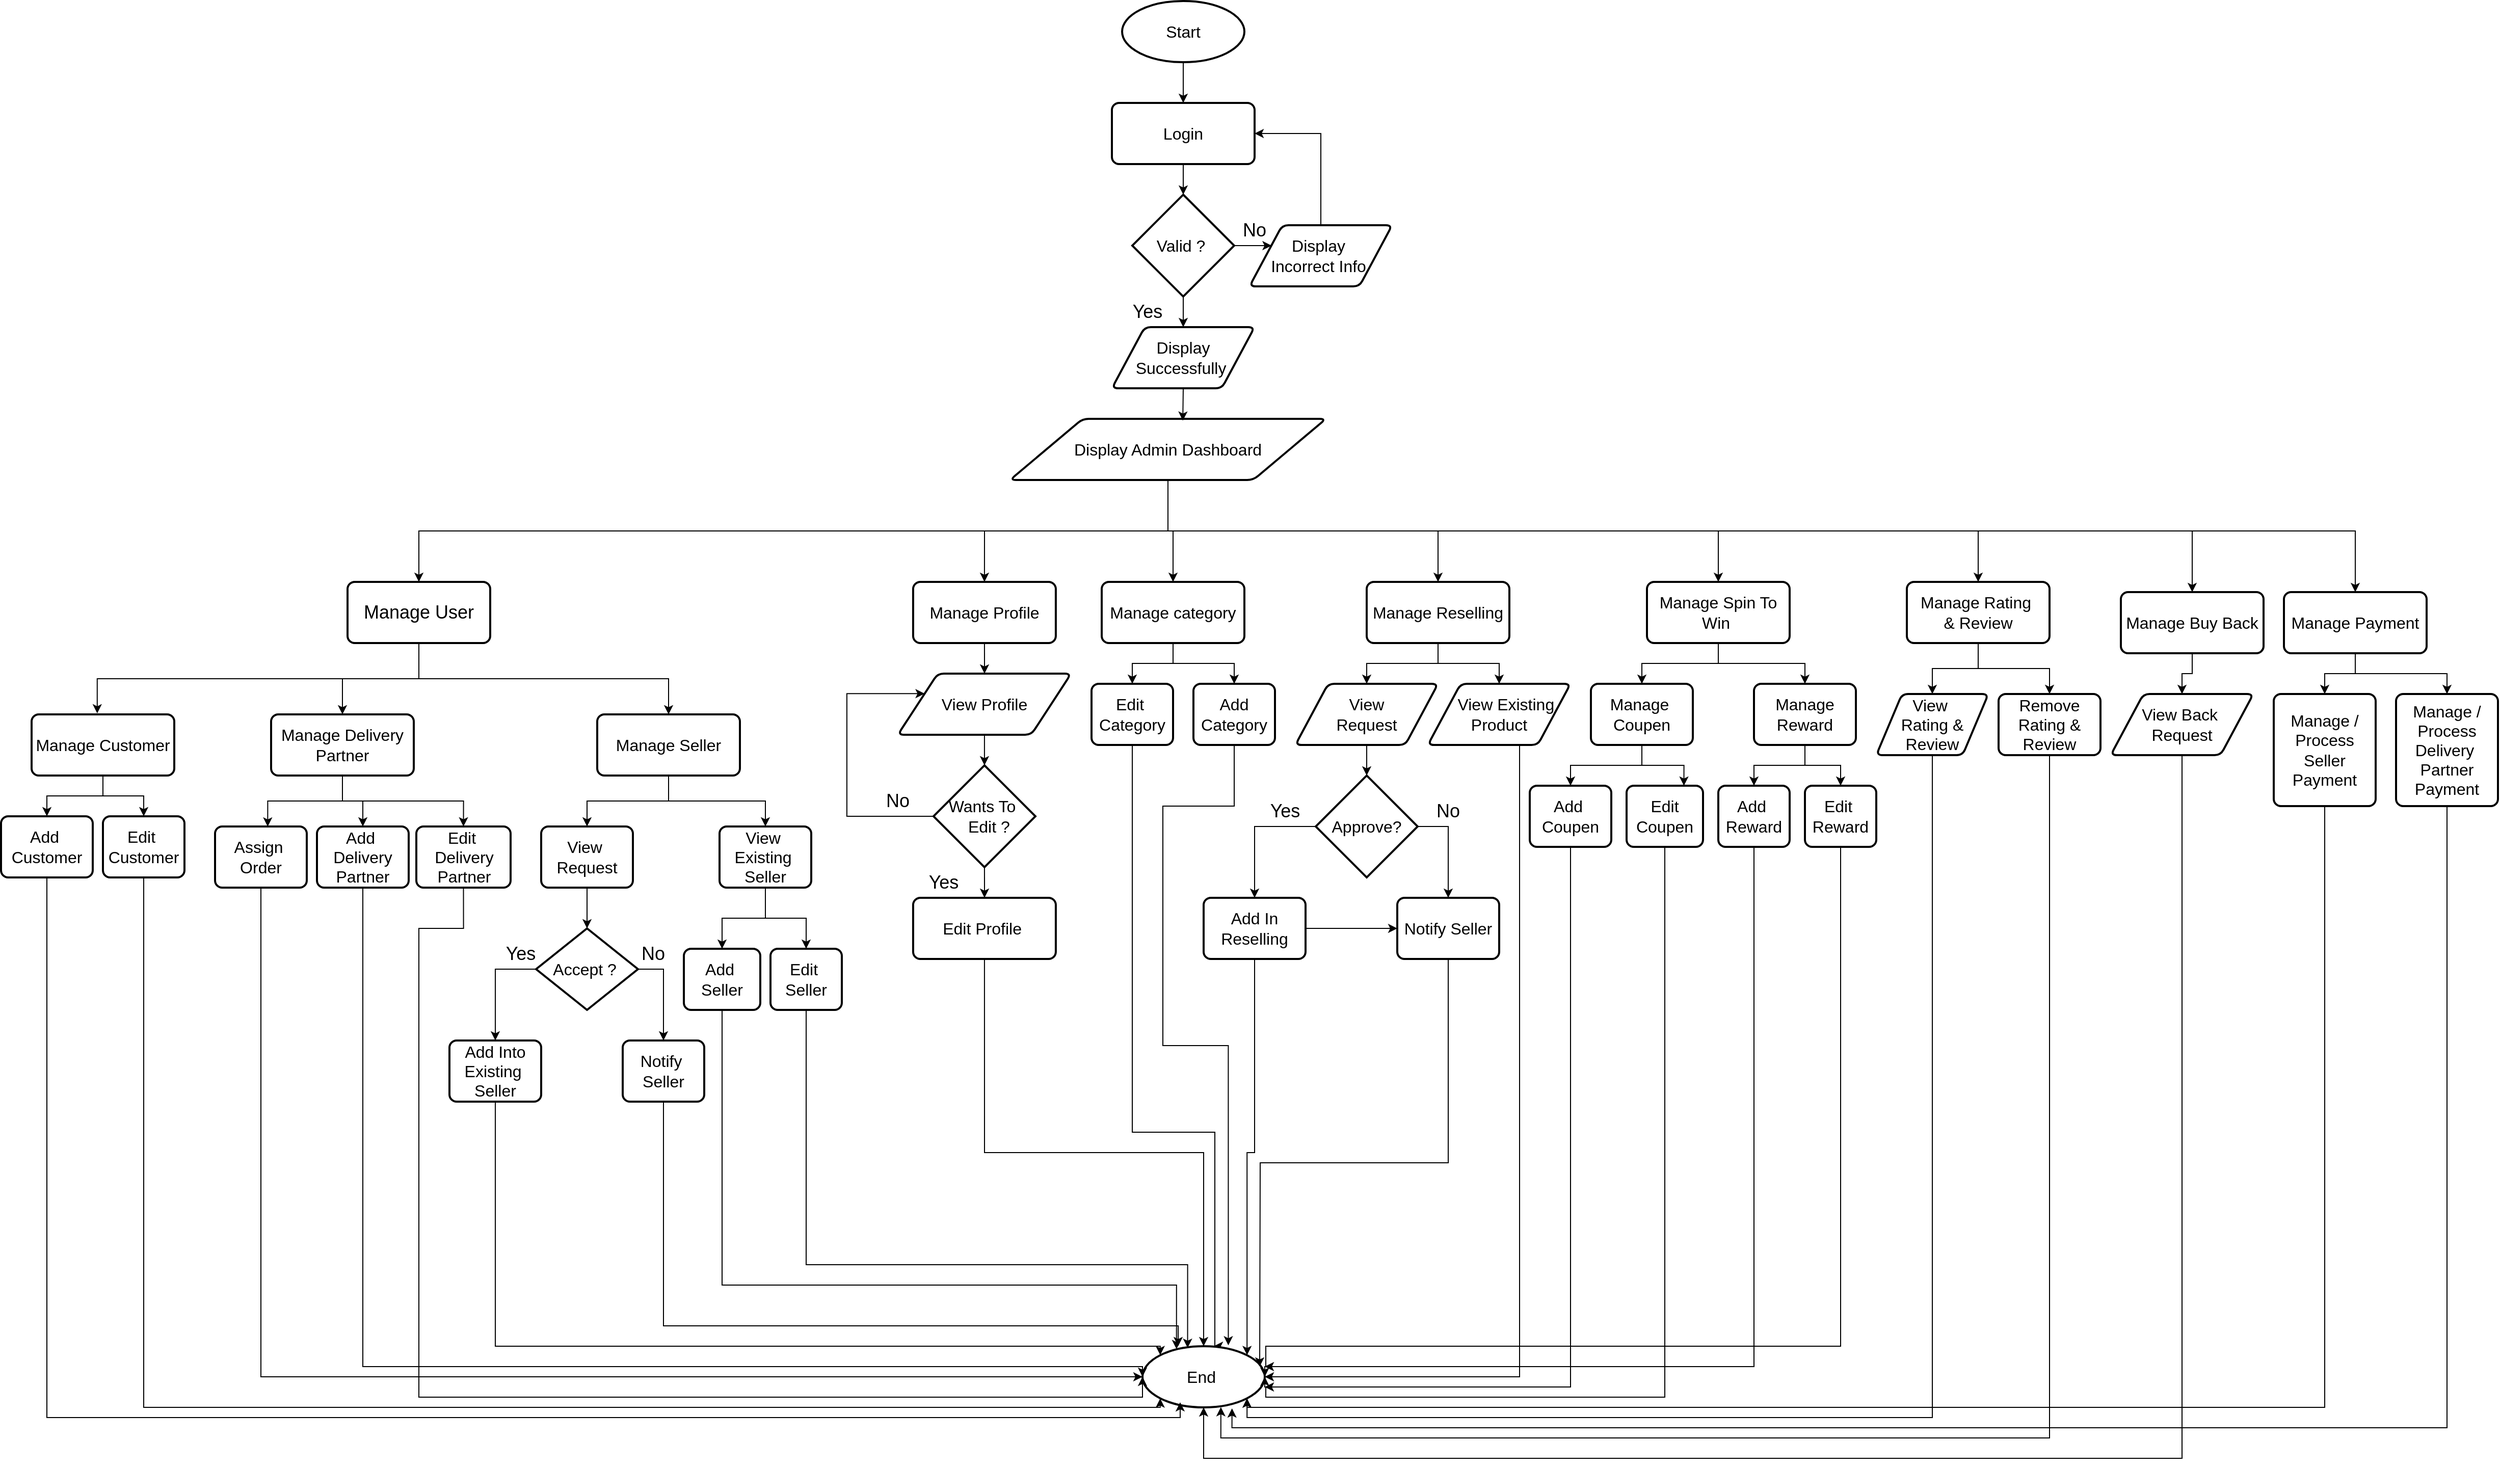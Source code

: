 <mxfile version="24.7.8">
  <diagram name="Page-1" id="GA0bid7qojQkgULovKVO">
    <mxGraphModel dx="6020" dy="1455" grid="1" gridSize="10" guides="1" tooltips="1" connect="1" arrows="1" fold="1" page="1" pageScale="1" pageWidth="850" pageHeight="1100" math="0" shadow="0">
      <root>
        <mxCell id="0" />
        <mxCell id="1" parent="0" />
        <mxCell id="FYSQc2pww_8cSNSXjgUJ-13" style="edgeStyle=orthogonalEdgeStyle;rounded=0;orthogonalLoop=1;jettySize=auto;html=1;exitX=0.5;exitY=1;exitDx=0;exitDy=0;exitPerimeter=0;entryX=0.5;entryY=0;entryDx=0;entryDy=0;" parent="1" source="FYSQc2pww_8cSNSXjgUJ-1" target="FYSQc2pww_8cSNSXjgUJ-4" edge="1">
          <mxGeometry relative="1" as="geometry" />
        </mxCell>
        <mxCell id="FYSQc2pww_8cSNSXjgUJ-1" value="&lt;font size=&quot;3&quot;&gt;Start&lt;/font&gt;" style="strokeWidth=2;html=1;shape=mxgraph.flowchart.start_1;whiteSpace=wrap;" parent="1" vertex="1">
          <mxGeometry x="770" y="1220" width="120" height="60" as="geometry" />
        </mxCell>
        <mxCell id="FYSQc2pww_8cSNSXjgUJ-3" style="edgeStyle=orthogonalEdgeStyle;rounded=0;orthogonalLoop=1;jettySize=auto;html=1;exitX=0.5;exitY=1;exitDx=0;exitDy=0;" parent="1" source="FYSQc2pww_8cSNSXjgUJ-4" target="FYSQc2pww_8cSNSXjgUJ-7" edge="1">
          <mxGeometry relative="1" as="geometry" />
        </mxCell>
        <mxCell id="FYSQc2pww_8cSNSXjgUJ-4" value="&lt;font size=&quot;3&quot;&gt;Login&lt;/font&gt;" style="rounded=1;whiteSpace=wrap;html=1;absoluteArcSize=1;arcSize=14;strokeWidth=2;" parent="1" vertex="1">
          <mxGeometry x="760" y="1320" width="140" height="60" as="geometry" />
        </mxCell>
        <mxCell id="FYSQc2pww_8cSNSXjgUJ-5" style="edgeStyle=orthogonalEdgeStyle;rounded=0;orthogonalLoop=1;jettySize=auto;html=1;exitX=0.5;exitY=1;exitDx=0;exitDy=0;exitPerimeter=0;entryX=0.5;entryY=0;entryDx=0;entryDy=0;" parent="1" source="FYSQc2pww_8cSNSXjgUJ-7" target="FYSQc2pww_8cSNSXjgUJ-8" edge="1">
          <mxGeometry relative="1" as="geometry" />
        </mxCell>
        <mxCell id="FYSQc2pww_8cSNSXjgUJ-6" style="edgeStyle=orthogonalEdgeStyle;rounded=0;orthogonalLoop=1;jettySize=auto;html=1;exitX=1;exitY=0.5;exitDx=0;exitDy=0;exitPerimeter=0;entryX=0;entryY=0.25;entryDx=0;entryDy=0;" parent="1" source="FYSQc2pww_8cSNSXjgUJ-7" target="FYSQc2pww_8cSNSXjgUJ-10" edge="1">
          <mxGeometry relative="1" as="geometry" />
        </mxCell>
        <mxCell id="FYSQc2pww_8cSNSXjgUJ-7" value="&lt;font size=&quot;3&quot;&gt;Valid ?&amp;nbsp;&lt;/font&gt;" style="strokeWidth=2;html=1;shape=mxgraph.flowchart.decision;whiteSpace=wrap;" parent="1" vertex="1">
          <mxGeometry x="780" y="1410" width="100" height="100" as="geometry" />
        </mxCell>
        <mxCell id="FYSQc2pww_8cSNSXjgUJ-8" value="&lt;font size=&quot;3&quot;&gt;Display Successfully&amp;nbsp;&lt;/font&gt;" style="shape=parallelogram;html=1;strokeWidth=2;perimeter=parallelogramPerimeter;whiteSpace=wrap;rounded=1;arcSize=12;size=0.23;" parent="1" vertex="1">
          <mxGeometry x="760" y="1540" width="140" height="60" as="geometry" />
        </mxCell>
        <mxCell id="FYSQc2pww_8cSNSXjgUJ-14" style="edgeStyle=orthogonalEdgeStyle;rounded=0;orthogonalLoop=1;jettySize=auto;html=1;exitX=0.5;exitY=0;exitDx=0;exitDy=0;entryX=1;entryY=0.5;entryDx=0;entryDy=0;" parent="1" source="FYSQc2pww_8cSNSXjgUJ-10" target="FYSQc2pww_8cSNSXjgUJ-4" edge="1">
          <mxGeometry relative="1" as="geometry" />
        </mxCell>
        <mxCell id="FYSQc2pww_8cSNSXjgUJ-10" value="&lt;font size=&quot;3&quot;&gt;Display&amp;nbsp;&lt;/font&gt;&lt;div&gt;&lt;font size=&quot;3&quot;&gt;Incorrect Info&amp;nbsp;&lt;/font&gt;&lt;/div&gt;" style="shape=parallelogram;html=1;strokeWidth=2;perimeter=parallelogramPerimeter;whiteSpace=wrap;rounded=1;arcSize=12;size=0.23;" parent="1" vertex="1">
          <mxGeometry x="895" y="1440" width="140" height="60" as="geometry" />
        </mxCell>
        <mxCell id="FYSQc2pww_8cSNSXjgUJ-11" value="&lt;font style=&quot;font-size: 18px;&quot;&gt;No&lt;/font&gt;" style="text;html=1;align=center;verticalAlign=middle;whiteSpace=wrap;rounded=0;" parent="1" vertex="1">
          <mxGeometry x="870" y="1430" width="60" height="30" as="geometry" />
        </mxCell>
        <mxCell id="FYSQc2pww_8cSNSXjgUJ-12" value="&lt;font style=&quot;font-size: 18px;&quot;&gt;Yes&lt;/font&gt;" style="text;html=1;align=center;verticalAlign=middle;whiteSpace=wrap;rounded=0;" parent="1" vertex="1">
          <mxGeometry x="765" y="1510" width="60" height="30" as="geometry" />
        </mxCell>
        <mxCell id="FYSQc2pww_8cSNSXjgUJ-104" style="edgeStyle=orthogonalEdgeStyle;rounded=0;orthogonalLoop=1;jettySize=auto;html=1;exitX=0.5;exitY=1;exitDx=0;exitDy=0;entryX=0.5;entryY=0;entryDx=0;entryDy=0;" parent="1" source="FYSQc2pww_8cSNSXjgUJ-16" target="FYSQc2pww_8cSNSXjgUJ-18" edge="1">
          <mxGeometry relative="1" as="geometry" />
        </mxCell>
        <mxCell id="FYSQc2pww_8cSNSXjgUJ-105" style="edgeStyle=orthogonalEdgeStyle;rounded=0;orthogonalLoop=1;jettySize=auto;html=1;exitX=0.5;exitY=1;exitDx=0;exitDy=0;entryX=0.5;entryY=0;entryDx=0;entryDy=0;" parent="1" source="FYSQc2pww_8cSNSXjgUJ-16" target="FYSQc2pww_8cSNSXjgUJ-55" edge="1">
          <mxGeometry relative="1" as="geometry" />
        </mxCell>
        <mxCell id="FYSQc2pww_8cSNSXjgUJ-106" style="edgeStyle=orthogonalEdgeStyle;rounded=0;orthogonalLoop=1;jettySize=auto;html=1;exitX=0.5;exitY=1;exitDx=0;exitDy=0;entryX=0.5;entryY=0;entryDx=0;entryDy=0;" parent="1" source="FYSQc2pww_8cSNSXjgUJ-16" target="FYSQc2pww_8cSNSXjgUJ-59" edge="1">
          <mxGeometry relative="1" as="geometry" />
        </mxCell>
        <mxCell id="FYSQc2pww_8cSNSXjgUJ-107" style="edgeStyle=orthogonalEdgeStyle;rounded=0;orthogonalLoop=1;jettySize=auto;html=1;exitX=0.5;exitY=1;exitDx=0;exitDy=0;entryX=0.5;entryY=0;entryDx=0;entryDy=0;" parent="1" source="FYSQc2pww_8cSNSXjgUJ-16" target="FYSQc2pww_8cSNSXjgUJ-63" edge="1">
          <mxGeometry relative="1" as="geometry" />
        </mxCell>
        <mxCell id="FYSQc2pww_8cSNSXjgUJ-108" style="edgeStyle=orthogonalEdgeStyle;rounded=0;orthogonalLoop=1;jettySize=auto;html=1;exitX=0.5;exitY=1;exitDx=0;exitDy=0;" parent="1" source="FYSQc2pww_8cSNSXjgUJ-16" target="FYSQc2pww_8cSNSXjgUJ-72" edge="1">
          <mxGeometry relative="1" as="geometry" />
        </mxCell>
        <mxCell id="FYSQc2pww_8cSNSXjgUJ-109" style="edgeStyle=orthogonalEdgeStyle;rounded=0;orthogonalLoop=1;jettySize=auto;html=1;exitX=0.5;exitY=1;exitDx=0;exitDy=0;entryX=0.5;entryY=0;entryDx=0;entryDy=0;" parent="1" source="FYSQc2pww_8cSNSXjgUJ-16" target="FYSQc2pww_8cSNSXjgUJ-80" edge="1">
          <mxGeometry relative="1" as="geometry" />
        </mxCell>
        <mxCell id="VY5-uGGTngSCLzwaBp0k-13" style="edgeStyle=orthogonalEdgeStyle;rounded=0;orthogonalLoop=1;jettySize=auto;html=1;exitX=0.5;exitY=1;exitDx=0;exitDy=0;entryX=0.5;entryY=0;entryDx=0;entryDy=0;" parent="1" source="FYSQc2pww_8cSNSXjgUJ-16" target="VY5-uGGTngSCLzwaBp0k-5" edge="1">
          <mxGeometry relative="1" as="geometry">
            <Array as="points">
              <mxPoint x="815" y="1740" />
              <mxPoint x="1820" y="1740" />
            </Array>
          </mxGeometry>
        </mxCell>
        <mxCell id="VY5-uGGTngSCLzwaBp0k-14" style="edgeStyle=orthogonalEdgeStyle;rounded=0;orthogonalLoop=1;jettySize=auto;html=1;exitX=0.5;exitY=1;exitDx=0;exitDy=0;entryX=0.5;entryY=0;entryDx=0;entryDy=0;" parent="1" source="FYSQc2pww_8cSNSXjgUJ-16" target="VY5-uGGTngSCLzwaBp0k-8" edge="1">
          <mxGeometry relative="1" as="geometry">
            <Array as="points">
              <mxPoint x="815" y="1740" />
              <mxPoint x="1980" y="1740" />
            </Array>
          </mxGeometry>
        </mxCell>
        <mxCell id="FYSQc2pww_8cSNSXjgUJ-16" value="&lt;font size=&quot;3&quot;&gt;Display Admin Dashboard&lt;/font&gt;" style="shape=parallelogram;html=1;strokeWidth=2;perimeter=parallelogramPerimeter;whiteSpace=wrap;rounded=1;arcSize=12;size=0.23;" parent="1" vertex="1">
          <mxGeometry x="660" y="1630" width="310" height="60" as="geometry" />
        </mxCell>
        <mxCell id="FYSQc2pww_8cSNSXjgUJ-17" style="edgeStyle=orthogonalEdgeStyle;rounded=0;orthogonalLoop=1;jettySize=auto;html=1;exitX=0.5;exitY=1;exitDx=0;exitDy=0;entryX=0.547;entryY=0.03;entryDx=0;entryDy=0;entryPerimeter=0;" parent="1" source="FYSQc2pww_8cSNSXjgUJ-8" target="FYSQc2pww_8cSNSXjgUJ-16" edge="1">
          <mxGeometry relative="1" as="geometry" />
        </mxCell>
        <mxCell id="FYSQc2pww_8cSNSXjgUJ-85" style="edgeStyle=orthogonalEdgeStyle;rounded=0;orthogonalLoop=1;jettySize=auto;html=1;exitX=0.5;exitY=1;exitDx=0;exitDy=0;entryX=0.5;entryY=0;entryDx=0;entryDy=0;" parent="1" source="FYSQc2pww_8cSNSXjgUJ-18" target="FYSQc2pww_8cSNSXjgUJ-20" edge="1">
          <mxGeometry relative="1" as="geometry" />
        </mxCell>
        <mxCell id="FYSQc2pww_8cSNSXjgUJ-86" style="edgeStyle=orthogonalEdgeStyle;rounded=0;orthogonalLoop=1;jettySize=auto;html=1;exitX=0.5;exitY=1;exitDx=0;exitDy=0;entryX=0.5;entryY=0;entryDx=0;entryDy=0;" parent="1" source="FYSQc2pww_8cSNSXjgUJ-18" target="FYSQc2pww_8cSNSXjgUJ-21" edge="1">
          <mxGeometry relative="1" as="geometry" />
        </mxCell>
        <mxCell id="FYSQc2pww_8cSNSXjgUJ-18" value="&lt;font style=&quot;font-size: 18px;&quot;&gt;Manage User&lt;/font&gt;" style="rounded=1;whiteSpace=wrap;html=1;absoluteArcSize=1;arcSize=14;strokeWidth=2;" parent="1" vertex="1">
          <mxGeometry x="10" y="1790" width="140" height="60" as="geometry" />
        </mxCell>
        <mxCell id="FYSQc2pww_8cSNSXjgUJ-35" style="edgeStyle=orthogonalEdgeStyle;rounded=0;orthogonalLoop=1;jettySize=auto;html=1;exitX=0.5;exitY=1;exitDx=0;exitDy=0;entryX=0.5;entryY=0;entryDx=0;entryDy=0;" parent="1" source="FYSQc2pww_8cSNSXjgUJ-19" target="FYSQc2pww_8cSNSXjgUJ-23" edge="1">
          <mxGeometry relative="1" as="geometry" />
        </mxCell>
        <mxCell id="FYSQc2pww_8cSNSXjgUJ-36" style="edgeStyle=orthogonalEdgeStyle;rounded=0;orthogonalLoop=1;jettySize=auto;html=1;exitX=0.5;exitY=1;exitDx=0;exitDy=0;entryX=0.5;entryY=0;entryDx=0;entryDy=0;" parent="1" source="FYSQc2pww_8cSNSXjgUJ-19" target="FYSQc2pww_8cSNSXjgUJ-24" edge="1">
          <mxGeometry relative="1" as="geometry" />
        </mxCell>
        <mxCell id="FYSQc2pww_8cSNSXjgUJ-19" value="&lt;font size=&quot;3&quot;&gt;Manage Customer&lt;/font&gt;" style="rounded=1;whiteSpace=wrap;html=1;absoluteArcSize=1;arcSize=14;strokeWidth=2;" parent="1" vertex="1">
          <mxGeometry x="-300" y="1920" width="140" height="60" as="geometry" />
        </mxCell>
        <mxCell id="FYSQc2pww_8cSNSXjgUJ-38" style="edgeStyle=orthogonalEdgeStyle;rounded=0;orthogonalLoop=1;jettySize=auto;html=1;exitX=0.5;exitY=1;exitDx=0;exitDy=0;entryX=0.5;entryY=0;entryDx=0;entryDy=0;" parent="1" source="FYSQc2pww_8cSNSXjgUJ-20" target="FYSQc2pww_8cSNSXjgUJ-25" edge="1">
          <mxGeometry relative="1" as="geometry" />
        </mxCell>
        <mxCell id="FYSQc2pww_8cSNSXjgUJ-39" style="edgeStyle=orthogonalEdgeStyle;rounded=0;orthogonalLoop=1;jettySize=auto;html=1;exitX=0.5;exitY=1;exitDx=0;exitDy=0;entryX=0.5;entryY=0;entryDx=0;entryDy=0;" parent="1" source="FYSQc2pww_8cSNSXjgUJ-20" target="FYSQc2pww_8cSNSXjgUJ-26" edge="1">
          <mxGeometry relative="1" as="geometry" />
        </mxCell>
        <mxCell id="FYSQc2pww_8cSNSXjgUJ-20" value="&lt;font size=&quot;3&quot;&gt;Manage Delivery&lt;/font&gt;&lt;div&gt;&lt;font size=&quot;3&quot;&gt;Partner&lt;/font&gt;&lt;/div&gt;" style="rounded=1;whiteSpace=wrap;html=1;absoluteArcSize=1;arcSize=14;strokeWidth=2;" parent="1" vertex="1">
          <mxGeometry x="-65" y="1920" width="140" height="60" as="geometry" />
        </mxCell>
        <mxCell id="FYSQc2pww_8cSNSXjgUJ-40" style="edgeStyle=orthogonalEdgeStyle;rounded=0;orthogonalLoop=1;jettySize=auto;html=1;exitX=0.5;exitY=1;exitDx=0;exitDy=0;entryX=0.5;entryY=0;entryDx=0;entryDy=0;" parent="1" source="FYSQc2pww_8cSNSXjgUJ-21" target="FYSQc2pww_8cSNSXjgUJ-28" edge="1">
          <mxGeometry relative="1" as="geometry" />
        </mxCell>
        <mxCell id="FYSQc2pww_8cSNSXjgUJ-41" style="edgeStyle=orthogonalEdgeStyle;rounded=0;orthogonalLoop=1;jettySize=auto;html=1;exitX=0.5;exitY=1;exitDx=0;exitDy=0;entryX=0.5;entryY=0;entryDx=0;entryDy=0;" parent="1" source="FYSQc2pww_8cSNSXjgUJ-21" target="FYSQc2pww_8cSNSXjgUJ-29" edge="1">
          <mxGeometry relative="1" as="geometry" />
        </mxCell>
        <mxCell id="FYSQc2pww_8cSNSXjgUJ-21" value="&lt;font size=&quot;3&quot;&gt;Manage Seller&lt;/font&gt;" style="rounded=1;whiteSpace=wrap;html=1;absoluteArcSize=1;arcSize=14;strokeWidth=2;" parent="1" vertex="1">
          <mxGeometry x="255" y="1920" width="140" height="60" as="geometry" />
        </mxCell>
        <mxCell id="FYSQc2pww_8cSNSXjgUJ-23" value="&lt;font size=&quot;3&quot;&gt;Add&amp;nbsp;&lt;/font&gt;&lt;div&gt;&lt;font size=&quot;3&quot;&gt;Customer&lt;/font&gt;&lt;/div&gt;" style="rounded=1;whiteSpace=wrap;html=1;absoluteArcSize=1;arcSize=14;strokeWidth=2;" parent="1" vertex="1">
          <mxGeometry x="-330" y="2020" width="90" height="60" as="geometry" />
        </mxCell>
        <mxCell id="FYSQc2pww_8cSNSXjgUJ-24" value="&lt;font size=&quot;3&quot;&gt;Edit&amp;nbsp;&lt;/font&gt;&lt;div&gt;&lt;font size=&quot;3&quot;&gt;Customer&lt;/font&gt;&lt;/div&gt;" style="rounded=1;whiteSpace=wrap;html=1;absoluteArcSize=1;arcSize=14;strokeWidth=2;" parent="1" vertex="1">
          <mxGeometry x="-230" y="2020" width="80" height="60" as="geometry" />
        </mxCell>
        <mxCell id="FYSQc2pww_8cSNSXjgUJ-25" value="&lt;font size=&quot;3&quot;&gt;Add&amp;nbsp;&lt;/font&gt;&lt;div&gt;&lt;font size=&quot;3&quot;&gt;Delivery&lt;/font&gt;&lt;div&gt;&lt;font size=&quot;3&quot;&gt;Partner&lt;/font&gt;&lt;/div&gt;&lt;/div&gt;" style="rounded=1;whiteSpace=wrap;html=1;absoluteArcSize=1;arcSize=14;strokeWidth=2;" parent="1" vertex="1">
          <mxGeometry x="-20" y="2030" width="90" height="60" as="geometry" />
        </mxCell>
        <mxCell id="FYSQc2pww_8cSNSXjgUJ-26" value="&lt;font size=&quot;3&quot;&gt;Edit&amp;nbsp;&lt;/font&gt;&lt;div&gt;&lt;font size=&quot;3&quot;&gt;Delivery&lt;/font&gt;&lt;div&gt;&lt;font size=&quot;3&quot;&gt;Partner&lt;/font&gt;&lt;/div&gt;&lt;/div&gt;" style="rounded=1;whiteSpace=wrap;html=1;absoluteArcSize=1;arcSize=14;strokeWidth=2;" parent="1" vertex="1">
          <mxGeometry x="77.5" y="2030" width="92.5" height="60" as="geometry" />
        </mxCell>
        <mxCell id="FYSQc2pww_8cSNSXjgUJ-27" value="&lt;font size=&quot;3&quot;&gt;Assign&amp;nbsp;&lt;/font&gt;&lt;div&gt;&lt;font size=&quot;3&quot;&gt;Order&lt;/font&gt;&lt;/div&gt;" style="rounded=1;whiteSpace=wrap;html=1;absoluteArcSize=1;arcSize=14;strokeWidth=2;" parent="1" vertex="1">
          <mxGeometry x="-120" y="2030" width="90" height="60" as="geometry" />
        </mxCell>
        <mxCell id="FYSQc2pww_8cSNSXjgUJ-28" value="&lt;font size=&quot;3&quot;&gt;View&amp;nbsp;&lt;/font&gt;&lt;div&gt;&lt;font size=&quot;3&quot;&gt;Request&lt;/font&gt;&lt;/div&gt;" style="rounded=1;whiteSpace=wrap;html=1;absoluteArcSize=1;arcSize=14;strokeWidth=2;" parent="1" vertex="1">
          <mxGeometry x="200" y="2030" width="90" height="60" as="geometry" />
        </mxCell>
        <mxCell id="FYSQc2pww_8cSNSXjgUJ-45" style="edgeStyle=orthogonalEdgeStyle;rounded=0;orthogonalLoop=1;jettySize=auto;html=1;exitX=0.5;exitY=1;exitDx=0;exitDy=0;entryX=0.5;entryY=0;entryDx=0;entryDy=0;" parent="1" source="FYSQc2pww_8cSNSXjgUJ-29" target="FYSQc2pww_8cSNSXjgUJ-33" edge="1">
          <mxGeometry relative="1" as="geometry" />
        </mxCell>
        <mxCell id="FYSQc2pww_8cSNSXjgUJ-46" style="edgeStyle=orthogonalEdgeStyle;rounded=0;orthogonalLoop=1;jettySize=auto;html=1;exitX=0.5;exitY=1;exitDx=0;exitDy=0;entryX=0.5;entryY=0;entryDx=0;entryDy=0;" parent="1" source="FYSQc2pww_8cSNSXjgUJ-29" target="FYSQc2pww_8cSNSXjgUJ-34" edge="1">
          <mxGeometry relative="1" as="geometry" />
        </mxCell>
        <mxCell id="FYSQc2pww_8cSNSXjgUJ-29" value="&lt;font size=&quot;3&quot;&gt;View&amp;nbsp;&lt;/font&gt;&lt;div&gt;&lt;font size=&quot;3&quot;&gt;Existing&amp;nbsp;&lt;/font&gt;&lt;/div&gt;&lt;div&gt;&lt;font size=&quot;3&quot;&gt;Seller&lt;/font&gt;&lt;/div&gt;" style="rounded=1;whiteSpace=wrap;html=1;absoluteArcSize=1;arcSize=14;strokeWidth=2;" parent="1" vertex="1">
          <mxGeometry x="375" y="2030" width="90" height="60" as="geometry" />
        </mxCell>
        <mxCell id="FYSQc2pww_8cSNSXjgUJ-43" style="edgeStyle=orthogonalEdgeStyle;rounded=0;orthogonalLoop=1;jettySize=auto;html=1;exitX=0;exitY=0.5;exitDx=0;exitDy=0;exitPerimeter=0;entryX=0.5;entryY=0;entryDx=0;entryDy=0;" parent="1" source="FYSQc2pww_8cSNSXjgUJ-30" target="FYSQc2pww_8cSNSXjgUJ-31" edge="1">
          <mxGeometry relative="1" as="geometry" />
        </mxCell>
        <mxCell id="FYSQc2pww_8cSNSXjgUJ-44" style="edgeStyle=orthogonalEdgeStyle;rounded=0;orthogonalLoop=1;jettySize=auto;html=1;exitX=1;exitY=0.5;exitDx=0;exitDy=0;exitPerimeter=0;entryX=0.5;entryY=0;entryDx=0;entryDy=0;" parent="1" source="FYSQc2pww_8cSNSXjgUJ-30" target="FYSQc2pww_8cSNSXjgUJ-32" edge="1">
          <mxGeometry relative="1" as="geometry" />
        </mxCell>
        <mxCell id="FYSQc2pww_8cSNSXjgUJ-30" value="&lt;font size=&quot;3&quot;&gt;Accept ?&amp;nbsp;&lt;/font&gt;" style="strokeWidth=2;html=1;shape=mxgraph.flowchart.decision;whiteSpace=wrap;" parent="1" vertex="1">
          <mxGeometry x="195" y="2130" width="100" height="80" as="geometry" />
        </mxCell>
        <mxCell id="FYSQc2pww_8cSNSXjgUJ-31" value="&lt;font size=&quot;3&quot;&gt;Add Into Existing&amp;nbsp;&lt;/font&gt;&lt;div&gt;&lt;font size=&quot;3&quot;&gt;Seller&lt;/font&gt;&lt;/div&gt;" style="rounded=1;whiteSpace=wrap;html=1;absoluteArcSize=1;arcSize=14;strokeWidth=2;" parent="1" vertex="1">
          <mxGeometry x="110" y="2240" width="90" height="60" as="geometry" />
        </mxCell>
        <mxCell id="FYSQc2pww_8cSNSXjgUJ-32" value="&lt;font size=&quot;3&quot;&gt;Notify&amp;nbsp;&lt;/font&gt;&lt;div&gt;&lt;font size=&quot;3&quot;&gt;Seller&lt;/font&gt;&lt;/div&gt;" style="rounded=1;whiteSpace=wrap;html=1;absoluteArcSize=1;arcSize=14;strokeWidth=2;" parent="1" vertex="1">
          <mxGeometry x="280" y="2240" width="80" height="60" as="geometry" />
        </mxCell>
        <mxCell id="FYSQc2pww_8cSNSXjgUJ-33" value="&lt;font size=&quot;3&quot;&gt;Add&amp;nbsp;&lt;/font&gt;&lt;div&gt;&lt;font size=&quot;3&quot;&gt;Seller&lt;/font&gt;&lt;/div&gt;" style="rounded=1;whiteSpace=wrap;html=1;absoluteArcSize=1;arcSize=14;strokeWidth=2;" parent="1" vertex="1">
          <mxGeometry x="340" y="2150" width="75" height="60" as="geometry" />
        </mxCell>
        <mxCell id="FYSQc2pww_8cSNSXjgUJ-34" value="&lt;font size=&quot;3&quot;&gt;Edit&amp;nbsp;&lt;/font&gt;&lt;div&gt;&lt;font size=&quot;3&quot;&gt;Seller&lt;/font&gt;&lt;/div&gt;" style="rounded=1;whiteSpace=wrap;html=1;absoluteArcSize=1;arcSize=14;strokeWidth=2;" parent="1" vertex="1">
          <mxGeometry x="425" y="2150" width="70" height="60" as="geometry" />
        </mxCell>
        <mxCell id="FYSQc2pww_8cSNSXjgUJ-37" style="edgeStyle=orthogonalEdgeStyle;rounded=0;orthogonalLoop=1;jettySize=auto;html=1;exitX=0.5;exitY=1;exitDx=0;exitDy=0;entryX=0.574;entryY=0.002;entryDx=0;entryDy=0;entryPerimeter=0;" parent="1" source="FYSQc2pww_8cSNSXjgUJ-20" target="FYSQc2pww_8cSNSXjgUJ-27" edge="1">
          <mxGeometry relative="1" as="geometry" />
        </mxCell>
        <mxCell id="FYSQc2pww_8cSNSXjgUJ-42" style="edgeStyle=orthogonalEdgeStyle;rounded=0;orthogonalLoop=1;jettySize=auto;html=1;exitX=0.5;exitY=1;exitDx=0;exitDy=0;entryX=0.5;entryY=0;entryDx=0;entryDy=0;entryPerimeter=0;" parent="1" source="FYSQc2pww_8cSNSXjgUJ-28" target="FYSQc2pww_8cSNSXjgUJ-30" edge="1">
          <mxGeometry relative="1" as="geometry" />
        </mxCell>
        <mxCell id="FYSQc2pww_8cSNSXjgUJ-47" value="&lt;font size=&quot;3&quot;&gt;View Profile&lt;/font&gt;" style="shape=parallelogram;html=1;strokeWidth=2;perimeter=parallelogramPerimeter;whiteSpace=wrap;rounded=1;arcSize=12;size=0.23;" parent="1" vertex="1">
          <mxGeometry x="549.96" y="1880" width="170" height="60" as="geometry" />
        </mxCell>
        <mxCell id="FYSQc2pww_8cSNSXjgUJ-48" style="edgeStyle=orthogonalEdgeStyle;rounded=0;orthogonalLoop=1;jettySize=auto;html=1;exitX=0.5;exitY=1;exitDx=0;exitDy=0;exitPerimeter=0;" parent="1" source="FYSQc2pww_8cSNSXjgUJ-50" target="FYSQc2pww_8cSNSXjgUJ-51" edge="1">
          <mxGeometry relative="1" as="geometry" />
        </mxCell>
        <mxCell id="FYSQc2pww_8cSNSXjgUJ-49" style="edgeStyle=orthogonalEdgeStyle;rounded=0;orthogonalLoop=1;jettySize=auto;html=1;exitX=0;exitY=0.5;exitDx=0;exitDy=0;exitPerimeter=0;entryX=0;entryY=0.25;entryDx=0;entryDy=0;" parent="1" source="FYSQc2pww_8cSNSXjgUJ-50" target="FYSQc2pww_8cSNSXjgUJ-47" edge="1">
          <mxGeometry relative="1" as="geometry">
            <Array as="points">
              <mxPoint x="499.96" y="2020" />
              <mxPoint x="499.96" y="1900" />
            </Array>
          </mxGeometry>
        </mxCell>
        <mxCell id="FYSQc2pww_8cSNSXjgUJ-50" value="&lt;font size=&quot;3&quot;&gt;Wants To&amp;nbsp;&lt;/font&gt;&lt;div&gt;&lt;font size=&quot;3&quot;&gt;&amp;nbsp; &amp;nbsp;Edit ?&amp;nbsp;&lt;/font&gt;&lt;/div&gt;" style="strokeWidth=2;html=1;shape=mxgraph.flowchart.decision;whiteSpace=wrap;" parent="1" vertex="1">
          <mxGeometry x="584.96" y="1970" width="100" height="100" as="geometry" />
        </mxCell>
        <mxCell id="FYSQc2pww_8cSNSXjgUJ-51" value="&lt;font size=&quot;3&quot;&gt;Edit Profile&amp;nbsp;&lt;/font&gt;" style="rounded=1;whiteSpace=wrap;html=1;absoluteArcSize=1;arcSize=14;strokeWidth=2;" parent="1" vertex="1">
          <mxGeometry x="564.96" y="2100" width="140" height="60" as="geometry" />
        </mxCell>
        <mxCell id="FYSQc2pww_8cSNSXjgUJ-52" style="edgeStyle=orthogonalEdgeStyle;rounded=0;orthogonalLoop=1;jettySize=auto;html=1;exitX=0.5;exitY=1;exitDx=0;exitDy=0;entryX=0.5;entryY=0;entryDx=0;entryDy=0;entryPerimeter=0;" parent="1" source="FYSQc2pww_8cSNSXjgUJ-47" target="FYSQc2pww_8cSNSXjgUJ-50" edge="1">
          <mxGeometry relative="1" as="geometry" />
        </mxCell>
        <mxCell id="FYSQc2pww_8cSNSXjgUJ-53" value="&lt;font style=&quot;font-size: 18px;&quot;&gt;Yes&lt;/font&gt;" style="text;html=1;align=center;verticalAlign=middle;whiteSpace=wrap;rounded=0;" parent="1" vertex="1">
          <mxGeometry x="564.96" y="2070" width="60" height="30" as="geometry" />
        </mxCell>
        <mxCell id="FYSQc2pww_8cSNSXjgUJ-54" value="&lt;font style=&quot;font-size: 18px;&quot;&gt;No&lt;/font&gt;" style="text;html=1;align=center;verticalAlign=middle;whiteSpace=wrap;rounded=0;" parent="1" vertex="1">
          <mxGeometry x="519.96" y="1990" width="60" height="30" as="geometry" />
        </mxCell>
        <mxCell id="FYSQc2pww_8cSNSXjgUJ-87" style="edgeStyle=orthogonalEdgeStyle;rounded=0;orthogonalLoop=1;jettySize=auto;html=1;exitX=0.5;exitY=1;exitDx=0;exitDy=0;" parent="1" source="FYSQc2pww_8cSNSXjgUJ-55" target="FYSQc2pww_8cSNSXjgUJ-47" edge="1">
          <mxGeometry relative="1" as="geometry" />
        </mxCell>
        <mxCell id="FYSQc2pww_8cSNSXjgUJ-55" value="&lt;font size=&quot;3&quot;&gt;Manage Profile&lt;/font&gt;" style="rounded=1;whiteSpace=wrap;html=1;absoluteArcSize=1;arcSize=14;strokeWidth=2;" parent="1" vertex="1">
          <mxGeometry x="564.96" y="1790" width="140" height="60" as="geometry" />
        </mxCell>
        <mxCell id="FYSQc2pww_8cSNSXjgUJ-88" style="edgeStyle=orthogonalEdgeStyle;rounded=0;orthogonalLoop=1;jettySize=auto;html=1;exitX=0.5;exitY=1;exitDx=0;exitDy=0;entryX=0.5;entryY=0;entryDx=0;entryDy=0;" parent="1" source="FYSQc2pww_8cSNSXjgUJ-59" target="FYSQc2pww_8cSNSXjgUJ-60" edge="1">
          <mxGeometry relative="1" as="geometry" />
        </mxCell>
        <mxCell id="FYSQc2pww_8cSNSXjgUJ-89" style="edgeStyle=orthogonalEdgeStyle;rounded=0;orthogonalLoop=1;jettySize=auto;html=1;exitX=0.5;exitY=1;exitDx=0;exitDy=0;entryX=0.5;entryY=0;entryDx=0;entryDy=0;" parent="1" source="FYSQc2pww_8cSNSXjgUJ-59" target="FYSQc2pww_8cSNSXjgUJ-61" edge="1">
          <mxGeometry relative="1" as="geometry" />
        </mxCell>
        <mxCell id="FYSQc2pww_8cSNSXjgUJ-59" value="&lt;font size=&quot;3&quot;&gt;Manage category&lt;/font&gt;" style="rounded=1;whiteSpace=wrap;html=1;absoluteArcSize=1;arcSize=14;strokeWidth=2;" parent="1" vertex="1">
          <mxGeometry x="750" y="1790" width="140" height="60" as="geometry" />
        </mxCell>
        <mxCell id="VY5-uGGTngSCLzwaBp0k-80" style="edgeStyle=orthogonalEdgeStyle;rounded=0;orthogonalLoop=1;jettySize=auto;html=1;exitX=0.5;exitY=1;exitDx=0;exitDy=0;" parent="1" source="FYSQc2pww_8cSNSXjgUJ-60" edge="1">
          <mxGeometry relative="1" as="geometry">
            <mxPoint x="860.0" y="2540" as="targetPoint" />
            <Array as="points">
              <mxPoint x="780" y="2330" />
              <mxPoint x="861" y="2330" />
              <mxPoint x="861" y="2540" />
            </Array>
          </mxGeometry>
        </mxCell>
        <mxCell id="FYSQc2pww_8cSNSXjgUJ-60" value="&lt;font size=&quot;3&quot;&gt;Edit&amp;nbsp;&lt;/font&gt;&lt;div&gt;&lt;font size=&quot;3&quot;&gt;Category&lt;/font&gt;&lt;/div&gt;" style="rounded=1;whiteSpace=wrap;html=1;absoluteArcSize=1;arcSize=14;strokeWidth=2;" parent="1" vertex="1">
          <mxGeometry x="740" y="1890" width="80" height="60" as="geometry" />
        </mxCell>
        <mxCell id="FYSQc2pww_8cSNSXjgUJ-61" value="&lt;font size=&quot;3&quot;&gt;Add&lt;/font&gt;&lt;br&gt;&lt;div&gt;&lt;font size=&quot;3&quot;&gt;Category&lt;/font&gt;&lt;/div&gt;" style="rounded=1;whiteSpace=wrap;html=1;absoluteArcSize=1;arcSize=14;strokeWidth=2;" parent="1" vertex="1">
          <mxGeometry x="840" y="1890" width="80" height="60" as="geometry" />
        </mxCell>
        <mxCell id="FYSQc2pww_8cSNSXjgUJ-90" style="edgeStyle=orthogonalEdgeStyle;rounded=0;orthogonalLoop=1;jettySize=auto;html=1;exitX=0.5;exitY=1;exitDx=0;exitDy=0;entryX=0.5;entryY=0;entryDx=0;entryDy=0;" parent="1" source="FYSQc2pww_8cSNSXjgUJ-63" target="FYSQc2pww_8cSNSXjgUJ-68" edge="1">
          <mxGeometry relative="1" as="geometry" />
        </mxCell>
        <mxCell id="FYSQc2pww_8cSNSXjgUJ-91" style="edgeStyle=orthogonalEdgeStyle;rounded=0;orthogonalLoop=1;jettySize=auto;html=1;exitX=0.5;exitY=1;exitDx=0;exitDy=0;entryX=0.5;entryY=0;entryDx=0;entryDy=0;" parent="1" source="FYSQc2pww_8cSNSXjgUJ-63" target="FYSQc2pww_8cSNSXjgUJ-67" edge="1">
          <mxGeometry relative="1" as="geometry" />
        </mxCell>
        <mxCell id="FYSQc2pww_8cSNSXjgUJ-63" value="&lt;font size=&quot;3&quot;&gt;Manage Reselling&lt;/font&gt;" style="rounded=1;whiteSpace=wrap;html=1;absoluteArcSize=1;arcSize=14;strokeWidth=2;" parent="1" vertex="1">
          <mxGeometry x="1010" y="1790" width="140" height="60" as="geometry" />
        </mxCell>
        <mxCell id="FYSQc2pww_8cSNSXjgUJ-67" value="&lt;font size=&quot;3&quot;&gt;&amp;nbsp; &amp;nbsp; View Existing&amp;nbsp;&lt;/font&gt;&lt;div&gt;&lt;font size=&quot;3&quot;&gt;Product&lt;/font&gt;&lt;/div&gt;" style="shape=parallelogram;html=1;strokeWidth=2;perimeter=parallelogramPerimeter;whiteSpace=wrap;rounded=1;arcSize=12;size=0.23;" parent="1" vertex="1">
          <mxGeometry x="1070" y="1890" width="140" height="60" as="geometry" />
        </mxCell>
        <mxCell id="FYSQc2pww_8cSNSXjgUJ-68" value="&lt;font size=&quot;3&quot;&gt;View&lt;/font&gt;&lt;div&gt;&lt;font size=&quot;3&quot;&gt;Request&lt;/font&gt;&lt;/div&gt;" style="shape=parallelogram;html=1;strokeWidth=2;perimeter=parallelogramPerimeter;whiteSpace=wrap;rounded=1;arcSize=12;size=0.23;" parent="1" vertex="1">
          <mxGeometry x="940" y="1890" width="140" height="60" as="geometry" />
        </mxCell>
        <mxCell id="FYSQc2pww_8cSNSXjgUJ-93" style="edgeStyle=orthogonalEdgeStyle;rounded=0;orthogonalLoop=1;jettySize=auto;html=1;exitX=0;exitY=0.5;exitDx=0;exitDy=0;exitPerimeter=0;entryX=0.5;entryY=0;entryDx=0;entryDy=0;" parent="1" source="FYSQc2pww_8cSNSXjgUJ-69" target="FYSQc2pww_8cSNSXjgUJ-70" edge="1">
          <mxGeometry relative="1" as="geometry" />
        </mxCell>
        <mxCell id="FYSQc2pww_8cSNSXjgUJ-94" style="edgeStyle=orthogonalEdgeStyle;rounded=0;orthogonalLoop=1;jettySize=auto;html=1;exitX=1;exitY=0.5;exitDx=0;exitDy=0;exitPerimeter=0;entryX=0.5;entryY=0;entryDx=0;entryDy=0;" parent="1" source="FYSQc2pww_8cSNSXjgUJ-69" target="FYSQc2pww_8cSNSXjgUJ-71" edge="1">
          <mxGeometry relative="1" as="geometry" />
        </mxCell>
        <mxCell id="FYSQc2pww_8cSNSXjgUJ-69" value="&lt;font size=&quot;3&quot;&gt;Approve?&lt;/font&gt;" style="strokeWidth=2;html=1;shape=mxgraph.flowchart.decision;whiteSpace=wrap;" parent="1" vertex="1">
          <mxGeometry x="960" y="1980" width="100" height="100" as="geometry" />
        </mxCell>
        <mxCell id="FYSQc2pww_8cSNSXjgUJ-95" style="edgeStyle=orthogonalEdgeStyle;rounded=0;orthogonalLoop=1;jettySize=auto;html=1;exitX=1;exitY=0.5;exitDx=0;exitDy=0;entryX=0;entryY=0.5;entryDx=0;entryDy=0;" parent="1" source="FYSQc2pww_8cSNSXjgUJ-70" target="FYSQc2pww_8cSNSXjgUJ-71" edge="1">
          <mxGeometry relative="1" as="geometry" />
        </mxCell>
        <mxCell id="FYSQc2pww_8cSNSXjgUJ-70" value="&lt;font size=&quot;3&quot;&gt;Add In Reselling&lt;/font&gt;" style="rounded=1;whiteSpace=wrap;html=1;absoluteArcSize=1;arcSize=14;strokeWidth=2;" parent="1" vertex="1">
          <mxGeometry x="850" y="2100" width="100" height="60" as="geometry" />
        </mxCell>
        <mxCell id="FYSQc2pww_8cSNSXjgUJ-71" value="&lt;font size=&quot;3&quot;&gt;Notify Seller&lt;/font&gt;" style="rounded=1;whiteSpace=wrap;html=1;absoluteArcSize=1;arcSize=14;strokeWidth=2;" parent="1" vertex="1">
          <mxGeometry x="1040" y="2100" width="100" height="60" as="geometry" />
        </mxCell>
        <mxCell id="FYSQc2pww_8cSNSXjgUJ-96" value="" style="edgeStyle=orthogonalEdgeStyle;rounded=0;orthogonalLoop=1;jettySize=auto;html=1;" parent="1" source="FYSQc2pww_8cSNSXjgUJ-72" target="FYSQc2pww_8cSNSXjgUJ-74" edge="1">
          <mxGeometry relative="1" as="geometry" />
        </mxCell>
        <mxCell id="FYSQc2pww_8cSNSXjgUJ-97" style="edgeStyle=orthogonalEdgeStyle;rounded=0;orthogonalLoop=1;jettySize=auto;html=1;exitX=0.5;exitY=1;exitDx=0;exitDy=0;entryX=0.5;entryY=0;entryDx=0;entryDy=0;" parent="1" source="FYSQc2pww_8cSNSXjgUJ-72" target="FYSQc2pww_8cSNSXjgUJ-73" edge="1">
          <mxGeometry relative="1" as="geometry" />
        </mxCell>
        <mxCell id="FYSQc2pww_8cSNSXjgUJ-72" value="&lt;font size=&quot;3&quot;&gt;Manage Spin To Win&amp;nbsp;&lt;/font&gt;" style="rounded=1;whiteSpace=wrap;html=1;absoluteArcSize=1;arcSize=14;strokeWidth=2;" parent="1" vertex="1">
          <mxGeometry x="1285" y="1790" width="140" height="60" as="geometry" />
        </mxCell>
        <mxCell id="FYSQc2pww_8cSNSXjgUJ-98" style="edgeStyle=orthogonalEdgeStyle;rounded=0;orthogonalLoop=1;jettySize=auto;html=1;exitX=0.5;exitY=1;exitDx=0;exitDy=0;entryX=0.5;entryY=0;entryDx=0;entryDy=0;" parent="1" source="FYSQc2pww_8cSNSXjgUJ-73" target="FYSQc2pww_8cSNSXjgUJ-77" edge="1">
          <mxGeometry relative="1" as="geometry" />
        </mxCell>
        <mxCell id="FYSQc2pww_8cSNSXjgUJ-99" style="edgeStyle=orthogonalEdgeStyle;rounded=0;orthogonalLoop=1;jettySize=auto;html=1;exitX=0.5;exitY=1;exitDx=0;exitDy=0;entryX=0.75;entryY=0;entryDx=0;entryDy=0;" parent="1" source="FYSQc2pww_8cSNSXjgUJ-73" target="FYSQc2pww_8cSNSXjgUJ-79" edge="1">
          <mxGeometry relative="1" as="geometry" />
        </mxCell>
        <mxCell id="FYSQc2pww_8cSNSXjgUJ-73" value="&lt;font size=&quot;3&quot;&gt;Manage&amp;nbsp;&lt;/font&gt;&lt;div&gt;&lt;font size=&quot;3&quot;&gt;Coupen&lt;/font&gt;&lt;/div&gt;" style="rounded=1;whiteSpace=wrap;html=1;absoluteArcSize=1;arcSize=14;strokeWidth=2;" parent="1" vertex="1">
          <mxGeometry x="1230" y="1890" width="100" height="60" as="geometry" />
        </mxCell>
        <mxCell id="FYSQc2pww_8cSNSXjgUJ-100" style="edgeStyle=orthogonalEdgeStyle;rounded=0;orthogonalLoop=1;jettySize=auto;html=1;exitX=0.5;exitY=1;exitDx=0;exitDy=0;entryX=0.5;entryY=0;entryDx=0;entryDy=0;" parent="1" source="FYSQc2pww_8cSNSXjgUJ-74" target="FYSQc2pww_8cSNSXjgUJ-75" edge="1">
          <mxGeometry relative="1" as="geometry" />
        </mxCell>
        <mxCell id="FYSQc2pww_8cSNSXjgUJ-101" style="edgeStyle=orthogonalEdgeStyle;rounded=0;orthogonalLoop=1;jettySize=auto;html=1;exitX=0.5;exitY=1;exitDx=0;exitDy=0;entryX=0.5;entryY=0;entryDx=0;entryDy=0;" parent="1" source="FYSQc2pww_8cSNSXjgUJ-74" target="FYSQc2pww_8cSNSXjgUJ-76" edge="1">
          <mxGeometry relative="1" as="geometry" />
        </mxCell>
        <mxCell id="FYSQc2pww_8cSNSXjgUJ-74" value="&lt;font size=&quot;3&quot;&gt;Manage Reward&lt;/font&gt;" style="rounded=1;whiteSpace=wrap;html=1;absoluteArcSize=1;arcSize=14;strokeWidth=2;" parent="1" vertex="1">
          <mxGeometry x="1390" y="1890" width="100" height="60" as="geometry" />
        </mxCell>
        <mxCell id="FYSQc2pww_8cSNSXjgUJ-75" value="&lt;font size=&quot;3&quot;&gt;Add&amp;nbsp;&lt;/font&gt;&lt;div&gt;&lt;font size=&quot;3&quot;&gt;Reward&lt;/font&gt;&lt;span style=&quot;color: rgba(0, 0, 0, 0); font-family: monospace; font-size: 0px; text-align: start; text-wrap: nowrap; background-color: initial;&quot;&gt;%3CmxGraphModel%3E%3Croot%3E%3CmxCell%20id%3D%220%22%2F%3E%3CmxCell%20id%3D%221%22%20parent%3D%220%22%2F%3E%3CmxCell%20id%3D%222%22%20value%3D%22%26lt%3Bfont%20size%3D%26quot%3B3%26quot%3B%26gt%3BNotify%20Seller%26lt%3B%2Ffont%26gt%3B%22%20style%3D%22rounded%3D1%3BwhiteSpace%3Dwrap%3Bhtml%3D1%3BabsoluteArcSize%3D1%3BarcSize%3D14%3BstrokeWidth%3D2%3B%22%20vertex%3D%221%22%20parent%3D%221%22%3E%3CmxGeometry%20x%3D%221570%22%20y%3D%222610%22%20width%3D%22100%22%20height%3D%2260%22%20as%3D%22geometry%22%2F%3E%3C%2FmxCell%3E%3C%2Froot%3E%3C%2FmxGraphModel%3E&lt;/span&gt;&lt;/div&gt;" style="rounded=1;whiteSpace=wrap;html=1;absoluteArcSize=1;arcSize=14;strokeWidth=2;" parent="1" vertex="1">
          <mxGeometry x="1355" y="1990" width="70" height="60" as="geometry" />
        </mxCell>
        <mxCell id="VY5-uGGTngSCLzwaBp0k-89" style="edgeStyle=orthogonalEdgeStyle;rounded=0;orthogonalLoop=1;jettySize=auto;html=1;exitX=0.5;exitY=1;exitDx=0;exitDy=0;" parent="1" source="FYSQc2pww_8cSNSXjgUJ-76" edge="1">
          <mxGeometry relative="1" as="geometry">
            <mxPoint x="910.0" y="2560" as="targetPoint" />
            <Array as="points">
              <mxPoint x="1475" y="2540" />
              <mxPoint x="911" y="2540" />
              <mxPoint x="911" y="2560" />
            </Array>
          </mxGeometry>
        </mxCell>
        <mxCell id="FYSQc2pww_8cSNSXjgUJ-76" value="&lt;font size=&quot;3&quot;&gt;Edit&amp;nbsp;&lt;/font&gt;&lt;div&gt;&lt;font size=&quot;3&quot;&gt;Reward&lt;/font&gt;&lt;/div&gt;" style="rounded=1;whiteSpace=wrap;html=1;absoluteArcSize=1;arcSize=14;strokeWidth=2;" parent="1" vertex="1">
          <mxGeometry x="1440" y="1990" width="70" height="60" as="geometry" />
        </mxCell>
        <mxCell id="FYSQc2pww_8cSNSXjgUJ-77" value="&lt;font size=&quot;3&quot;&gt;Add&amp;nbsp;&lt;/font&gt;&lt;div&gt;&lt;font size=&quot;3&quot;&gt;Coupen&lt;/font&gt;&lt;/div&gt;" style="rounded=1;whiteSpace=wrap;html=1;absoluteArcSize=1;arcSize=14;strokeWidth=2;" parent="1" vertex="1">
          <mxGeometry x="1170" y="1990" width="80" height="60" as="geometry" />
        </mxCell>
        <mxCell id="VY5-uGGTngSCLzwaBp0k-87" style="edgeStyle=orthogonalEdgeStyle;rounded=0;orthogonalLoop=1;jettySize=auto;html=1;exitX=0.5;exitY=1;exitDx=0;exitDy=0;" parent="1" source="FYSQc2pww_8cSNSXjgUJ-79" edge="1">
          <mxGeometry relative="1" as="geometry">
            <mxPoint x="910.0" y="2580" as="targetPoint" />
            <Array as="points">
              <mxPoint x="1303" y="2590" />
              <mxPoint x="911" y="2590" />
              <mxPoint x="911" y="2580" />
            </Array>
          </mxGeometry>
        </mxCell>
        <mxCell id="FYSQc2pww_8cSNSXjgUJ-79" value="&lt;font size=&quot;3&quot;&gt;Edit&lt;/font&gt;&lt;div&gt;&lt;font size=&quot;3&quot;&gt;Coupen&lt;/font&gt;&lt;/div&gt;" style="rounded=1;whiteSpace=wrap;html=1;absoluteArcSize=1;arcSize=14;strokeWidth=2;" parent="1" vertex="1">
          <mxGeometry x="1265" y="1990" width="75" height="60" as="geometry" />
        </mxCell>
        <mxCell id="FYSQc2pww_8cSNSXjgUJ-102" style="edgeStyle=orthogonalEdgeStyle;rounded=0;orthogonalLoop=1;jettySize=auto;html=1;exitX=0.5;exitY=1;exitDx=0;exitDy=0;entryX=0.5;entryY=0;entryDx=0;entryDy=0;" parent="1" source="FYSQc2pww_8cSNSXjgUJ-80" target="FYSQc2pww_8cSNSXjgUJ-81" edge="1">
          <mxGeometry relative="1" as="geometry" />
        </mxCell>
        <mxCell id="FYSQc2pww_8cSNSXjgUJ-103" style="edgeStyle=orthogonalEdgeStyle;rounded=0;orthogonalLoop=1;jettySize=auto;html=1;exitX=0.5;exitY=1;exitDx=0;exitDy=0;entryX=0.5;entryY=0;entryDx=0;entryDy=0;" parent="1" source="FYSQc2pww_8cSNSXjgUJ-80" target="FYSQc2pww_8cSNSXjgUJ-82" edge="1">
          <mxGeometry relative="1" as="geometry" />
        </mxCell>
        <mxCell id="FYSQc2pww_8cSNSXjgUJ-80" value="&lt;font size=&quot;3&quot;&gt;Manage Rating&amp;nbsp;&lt;/font&gt;&lt;div&gt;&lt;font size=&quot;3&quot;&gt;&amp;amp; Review&lt;/font&gt;&lt;/div&gt;" style="rounded=1;whiteSpace=wrap;html=1;absoluteArcSize=1;arcSize=14;strokeWidth=2;" parent="1" vertex="1">
          <mxGeometry x="1540" y="1790" width="140" height="60" as="geometry" />
        </mxCell>
        <mxCell id="FYSQc2pww_8cSNSXjgUJ-81" value="&lt;font size=&quot;3&quot;&gt;View&amp;nbsp;&lt;/font&gt;&lt;div&gt;&lt;font size=&quot;3&quot;&gt;Rating &amp;amp;&lt;/font&gt;&lt;div&gt;&lt;font size=&quot;3&quot;&gt;Review&lt;/font&gt;&lt;/div&gt;&lt;/div&gt;" style="shape=parallelogram;html=1;strokeWidth=2;perimeter=parallelogramPerimeter;whiteSpace=wrap;rounded=1;arcSize=12;size=0.23;" parent="1" vertex="1">
          <mxGeometry x="1510" y="1900" width="110" height="60" as="geometry" />
        </mxCell>
        <mxCell id="FYSQc2pww_8cSNSXjgUJ-82" value="&lt;font size=&quot;3&quot;&gt;Remove Rating &amp;amp;&lt;/font&gt;&lt;div&gt;&lt;font size=&quot;3&quot;&gt;Review&lt;/font&gt;&lt;/div&gt;" style="rounded=1;whiteSpace=wrap;html=1;absoluteArcSize=1;arcSize=14;strokeWidth=2;" parent="1" vertex="1">
          <mxGeometry x="1630" y="1900" width="100" height="60" as="geometry" />
        </mxCell>
        <mxCell id="FYSQc2pww_8cSNSXjgUJ-84" style="edgeStyle=orthogonalEdgeStyle;rounded=0;orthogonalLoop=1;jettySize=auto;html=1;exitX=0.5;exitY=1;exitDx=0;exitDy=0;entryX=0.46;entryY=-0.016;entryDx=0;entryDy=0;entryPerimeter=0;" parent="1" source="FYSQc2pww_8cSNSXjgUJ-18" target="FYSQc2pww_8cSNSXjgUJ-19" edge="1">
          <mxGeometry relative="1" as="geometry" />
        </mxCell>
        <mxCell id="FYSQc2pww_8cSNSXjgUJ-92" style="edgeStyle=orthogonalEdgeStyle;rounded=0;orthogonalLoop=1;jettySize=auto;html=1;exitX=0.5;exitY=1;exitDx=0;exitDy=0;entryX=0.5;entryY=0;entryDx=0;entryDy=0;entryPerimeter=0;" parent="1" source="FYSQc2pww_8cSNSXjgUJ-68" target="FYSQc2pww_8cSNSXjgUJ-69" edge="1">
          <mxGeometry relative="1" as="geometry" />
        </mxCell>
        <mxCell id="VY5-uGGTngSCLzwaBp0k-1" value="&lt;font style=&quot;font-size: 18px;&quot;&gt;Yes&lt;/font&gt;" style="text;html=1;align=center;verticalAlign=middle;whiteSpace=wrap;rounded=0;" parent="1" vertex="1">
          <mxGeometry x="150" y="2140" width="60" height="30" as="geometry" />
        </mxCell>
        <mxCell id="VY5-uGGTngSCLzwaBp0k-2" value="&lt;font style=&quot;font-size: 18px;&quot;&gt;No&lt;/font&gt;" style="text;html=1;align=center;verticalAlign=middle;whiteSpace=wrap;rounded=0;" parent="1" vertex="1">
          <mxGeometry x="280" y="2140" width="60" height="30" as="geometry" />
        </mxCell>
        <mxCell id="VY5-uGGTngSCLzwaBp0k-3" value="&lt;font style=&quot;font-size: 18px;&quot;&gt;Yes&lt;/font&gt;" style="text;html=1;align=center;verticalAlign=middle;whiteSpace=wrap;rounded=0;" parent="1" vertex="1">
          <mxGeometry x="900" y="2000" width="60" height="30" as="geometry" />
        </mxCell>
        <mxCell id="VY5-uGGTngSCLzwaBp0k-4" value="&lt;font style=&quot;font-size: 18px;&quot;&gt;No&lt;/font&gt;" style="text;html=1;align=center;verticalAlign=middle;whiteSpace=wrap;rounded=0;" parent="1" vertex="1">
          <mxGeometry x="1060" y="2000" width="60" height="30" as="geometry" />
        </mxCell>
        <mxCell id="VY5-uGGTngSCLzwaBp0k-7" style="edgeStyle=orthogonalEdgeStyle;rounded=0;orthogonalLoop=1;jettySize=auto;html=1;exitX=0.5;exitY=1;exitDx=0;exitDy=0;entryX=0.5;entryY=0;entryDx=0;entryDy=0;" parent="1" source="VY5-uGGTngSCLzwaBp0k-5" target="VY5-uGGTngSCLzwaBp0k-6" edge="1">
          <mxGeometry relative="1" as="geometry" />
        </mxCell>
        <mxCell id="VY5-uGGTngSCLzwaBp0k-5" value="&lt;font size=&quot;3&quot;&gt;Manage Buy Back&lt;/font&gt;" style="rounded=1;whiteSpace=wrap;html=1;absoluteArcSize=1;arcSize=14;strokeWidth=2;" parent="1" vertex="1">
          <mxGeometry x="1750" y="1800" width="140" height="60" as="geometry" />
        </mxCell>
        <mxCell id="VY5-uGGTngSCLzwaBp0k-6" value="&lt;font size=&quot;3&quot;&gt;View Back&amp;nbsp;&lt;/font&gt;&lt;div&gt;&lt;font size=&quot;3&quot;&gt;Request&lt;/font&gt;&lt;/div&gt;" style="shape=parallelogram;html=1;strokeWidth=2;perimeter=parallelogramPerimeter;whiteSpace=wrap;rounded=1;arcSize=12;size=0.23;" parent="1" vertex="1">
          <mxGeometry x="1740" y="1900" width="140" height="60" as="geometry" />
        </mxCell>
        <mxCell id="VY5-uGGTngSCLzwaBp0k-11" style="edgeStyle=orthogonalEdgeStyle;rounded=0;orthogonalLoop=1;jettySize=auto;html=1;exitX=0.5;exitY=1;exitDx=0;exitDy=0;entryX=0.5;entryY=0;entryDx=0;entryDy=0;" parent="1" source="VY5-uGGTngSCLzwaBp0k-8" target="VY5-uGGTngSCLzwaBp0k-9" edge="1">
          <mxGeometry relative="1" as="geometry" />
        </mxCell>
        <mxCell id="VY5-uGGTngSCLzwaBp0k-12" style="edgeStyle=orthogonalEdgeStyle;rounded=0;orthogonalLoop=1;jettySize=auto;html=1;exitX=0.5;exitY=1;exitDx=0;exitDy=0;entryX=0.5;entryY=0;entryDx=0;entryDy=0;" parent="1" source="VY5-uGGTngSCLzwaBp0k-8" target="VY5-uGGTngSCLzwaBp0k-10" edge="1">
          <mxGeometry relative="1" as="geometry" />
        </mxCell>
        <mxCell id="VY5-uGGTngSCLzwaBp0k-8" value="&lt;font size=&quot;3&quot;&gt;Manage Payment&lt;/font&gt;" style="rounded=1;whiteSpace=wrap;html=1;absoluteArcSize=1;arcSize=14;strokeWidth=2;" parent="1" vertex="1">
          <mxGeometry x="1910" y="1800" width="140" height="60" as="geometry" />
        </mxCell>
        <mxCell id="VY5-uGGTngSCLzwaBp0k-9" value="&lt;font size=&quot;3&quot;&gt;Manage / Process Seller Payment&lt;/font&gt;" style="rounded=1;whiteSpace=wrap;html=1;absoluteArcSize=1;arcSize=14;strokeWidth=2;" parent="1" vertex="1">
          <mxGeometry x="1900" y="1900" width="100" height="110" as="geometry" />
        </mxCell>
        <mxCell id="VY5-uGGTngSCLzwaBp0k-10" value="&lt;font size=&quot;3&quot;&gt;Manage / Process Delivery&amp;nbsp;&lt;/font&gt;&lt;div&gt;&lt;font size=&quot;3&quot;&gt;Partner Payment&lt;/font&gt;&lt;/div&gt;" style="rounded=1;whiteSpace=wrap;html=1;absoluteArcSize=1;arcSize=14;strokeWidth=2;" parent="1" vertex="1">
          <mxGeometry x="2020" y="1900" width="100" height="110" as="geometry" />
        </mxCell>
        <mxCell id="VY5-uGGTngSCLzwaBp0k-67" value="&lt;font size=&quot;3&quot;&gt;End&amp;nbsp;&lt;/font&gt;" style="strokeWidth=2;html=1;shape=mxgraph.flowchart.start_1;whiteSpace=wrap;" parent="1" vertex="1">
          <mxGeometry x="790" y="2540" width="120" height="60" as="geometry" />
        </mxCell>
        <mxCell id="VY5-uGGTngSCLzwaBp0k-68" style="edgeStyle=orthogonalEdgeStyle;rounded=0;orthogonalLoop=1;jettySize=auto;html=1;exitX=0.5;exitY=1;exitDx=0;exitDy=0;entryX=0.308;entryY=0.916;entryDx=0;entryDy=0;entryPerimeter=0;" parent="1" source="FYSQc2pww_8cSNSXjgUJ-23" target="VY5-uGGTngSCLzwaBp0k-67" edge="1">
          <mxGeometry relative="1" as="geometry">
            <Array as="points">
              <mxPoint x="-285" y="2610" />
              <mxPoint x="827" y="2610" />
            </Array>
          </mxGeometry>
        </mxCell>
        <mxCell id="VY5-uGGTngSCLzwaBp0k-69" style="edgeStyle=orthogonalEdgeStyle;rounded=0;orthogonalLoop=1;jettySize=auto;html=1;exitX=0.5;exitY=1;exitDx=0;exitDy=0;entryX=0.145;entryY=0.855;entryDx=0;entryDy=0;entryPerimeter=0;" parent="1" source="FYSQc2pww_8cSNSXjgUJ-24" target="VY5-uGGTngSCLzwaBp0k-67" edge="1">
          <mxGeometry relative="1" as="geometry">
            <Array as="points">
              <mxPoint x="-190" y="2600" />
              <mxPoint x="807" y="2600" />
            </Array>
          </mxGeometry>
        </mxCell>
        <mxCell id="VY5-uGGTngSCLzwaBp0k-72" style="edgeStyle=orthogonalEdgeStyle;rounded=0;orthogonalLoop=1;jettySize=auto;html=1;exitX=0.5;exitY=1;exitDx=0;exitDy=0;entryX=0;entryY=0.5;entryDx=0;entryDy=0;entryPerimeter=0;" parent="1" source="FYSQc2pww_8cSNSXjgUJ-27" target="VY5-uGGTngSCLzwaBp0k-67" edge="1">
          <mxGeometry relative="1" as="geometry" />
        </mxCell>
        <mxCell id="VY5-uGGTngSCLzwaBp0k-73" style="edgeStyle=orthogonalEdgeStyle;rounded=0;orthogonalLoop=1;jettySize=auto;html=1;exitX=0.5;exitY=1;exitDx=0;exitDy=0;entryX=0;entryY=0.5;entryDx=0;entryDy=0;entryPerimeter=0;" parent="1" source="FYSQc2pww_8cSNSXjgUJ-25" target="VY5-uGGTngSCLzwaBp0k-67" edge="1">
          <mxGeometry relative="1" as="geometry">
            <Array as="points">
              <mxPoint x="25" y="2560" />
              <mxPoint x="790" y="2560" />
            </Array>
          </mxGeometry>
        </mxCell>
        <mxCell id="VY5-uGGTngSCLzwaBp0k-74" style="edgeStyle=orthogonalEdgeStyle;rounded=0;orthogonalLoop=1;jettySize=auto;html=1;exitX=0.5;exitY=1;exitDx=0;exitDy=0;entryX=0;entryY=0.5;entryDx=0;entryDy=0;entryPerimeter=0;" parent="1" source="FYSQc2pww_8cSNSXjgUJ-26" target="VY5-uGGTngSCLzwaBp0k-67" edge="1">
          <mxGeometry relative="1" as="geometry">
            <Array as="points">
              <mxPoint x="124" y="2130" />
              <mxPoint x="80" y="2130" />
              <mxPoint x="80" y="2590" />
              <mxPoint x="790" y="2590" />
            </Array>
          </mxGeometry>
        </mxCell>
        <mxCell id="VY5-uGGTngSCLzwaBp0k-75" style="edgeStyle=orthogonalEdgeStyle;rounded=0;orthogonalLoop=1;jettySize=auto;html=1;exitX=0.5;exitY=1;exitDx=0;exitDy=0;entryX=0.145;entryY=0.145;entryDx=0;entryDy=0;entryPerimeter=0;" parent="1" source="FYSQc2pww_8cSNSXjgUJ-31" target="VY5-uGGTngSCLzwaBp0k-67" edge="1">
          <mxGeometry relative="1" as="geometry">
            <Array as="points">
              <mxPoint x="155" y="2540" />
              <mxPoint x="807" y="2540" />
            </Array>
          </mxGeometry>
        </mxCell>
        <mxCell id="VY5-uGGTngSCLzwaBp0k-76" style="edgeStyle=orthogonalEdgeStyle;rounded=0;orthogonalLoop=1;jettySize=auto;html=1;exitX=0.5;exitY=1;exitDx=0;exitDy=0;" parent="1" source="FYSQc2pww_8cSNSXjgUJ-32" edge="1">
          <mxGeometry relative="1" as="geometry">
            <mxPoint x="825" y="2540" as="targetPoint" />
            <Array as="points">
              <mxPoint x="320" y="2520" />
              <mxPoint x="825" y="2520" />
            </Array>
          </mxGeometry>
        </mxCell>
        <mxCell id="VY5-uGGTngSCLzwaBp0k-77" style="edgeStyle=orthogonalEdgeStyle;rounded=0;orthogonalLoop=1;jettySize=auto;html=1;exitX=0.5;exitY=1;exitDx=0;exitDy=0;entryX=0.278;entryY=0.047;entryDx=0;entryDy=0;entryPerimeter=0;" parent="1" source="FYSQc2pww_8cSNSXjgUJ-33" target="VY5-uGGTngSCLzwaBp0k-67" edge="1">
          <mxGeometry relative="1" as="geometry">
            <Array as="points">
              <mxPoint x="377" y="2480" />
              <mxPoint x="823" y="2480" />
            </Array>
          </mxGeometry>
        </mxCell>
        <mxCell id="VY5-uGGTngSCLzwaBp0k-78" style="edgeStyle=orthogonalEdgeStyle;rounded=0;orthogonalLoop=1;jettySize=auto;html=1;exitX=0.5;exitY=1;exitDx=0;exitDy=0;entryX=0.369;entryY=0.027;entryDx=0;entryDy=0;entryPerimeter=0;" parent="1" source="FYSQc2pww_8cSNSXjgUJ-34" target="VY5-uGGTngSCLzwaBp0k-67" edge="1">
          <mxGeometry relative="1" as="geometry">
            <Array as="points">
              <mxPoint x="460" y="2460" />
              <mxPoint x="834" y="2460" />
            </Array>
          </mxGeometry>
        </mxCell>
        <mxCell id="VY5-uGGTngSCLzwaBp0k-79" style="edgeStyle=orthogonalEdgeStyle;rounded=0;orthogonalLoop=1;jettySize=auto;html=1;exitX=0.5;exitY=1;exitDx=0;exitDy=0;entryX=0.5;entryY=0;entryDx=0;entryDy=0;entryPerimeter=0;" parent="1" source="FYSQc2pww_8cSNSXjgUJ-51" target="VY5-uGGTngSCLzwaBp0k-67" edge="1">
          <mxGeometry relative="1" as="geometry" />
        </mxCell>
        <mxCell id="VY5-uGGTngSCLzwaBp0k-81" style="edgeStyle=orthogonalEdgeStyle;rounded=0;orthogonalLoop=1;jettySize=auto;html=1;exitX=0.5;exitY=1;exitDx=0;exitDy=0;entryX=0.702;entryY=-0.014;entryDx=0;entryDy=0;entryPerimeter=0;" parent="1" source="FYSQc2pww_8cSNSXjgUJ-61" target="VY5-uGGTngSCLzwaBp0k-67" edge="1">
          <mxGeometry relative="1" as="geometry">
            <Array as="points">
              <mxPoint x="880" y="2010" />
              <mxPoint x="810" y="2010" />
              <mxPoint x="810" y="2245" />
              <mxPoint x="874" y="2245" />
            </Array>
          </mxGeometry>
        </mxCell>
        <mxCell id="VY5-uGGTngSCLzwaBp0k-82" style="edgeStyle=orthogonalEdgeStyle;rounded=0;orthogonalLoop=1;jettySize=auto;html=1;exitX=0.5;exitY=1;exitDx=0;exitDy=0;entryX=0.855;entryY=0.145;entryDx=0;entryDy=0;entryPerimeter=0;" parent="1" source="FYSQc2pww_8cSNSXjgUJ-70" target="VY5-uGGTngSCLzwaBp0k-67" edge="1">
          <mxGeometry relative="1" as="geometry" />
        </mxCell>
        <mxCell id="VY5-uGGTngSCLzwaBp0k-83" style="edgeStyle=orthogonalEdgeStyle;rounded=0;orthogonalLoop=1;jettySize=auto;html=1;exitX=0.5;exitY=1;exitDx=0;exitDy=0;" parent="1" source="FYSQc2pww_8cSNSXjgUJ-71" edge="1">
          <mxGeometry relative="1" as="geometry">
            <mxPoint x="905" y="2560" as="targetPoint" />
          </mxGeometry>
        </mxCell>
        <mxCell id="VY5-uGGTngSCLzwaBp0k-85" style="edgeStyle=orthogonalEdgeStyle;rounded=0;orthogonalLoop=1;jettySize=auto;html=1;exitX=0.5;exitY=1;exitDx=0;exitDy=0;entryX=1;entryY=0.5;entryDx=0;entryDy=0;entryPerimeter=0;" parent="1" source="FYSQc2pww_8cSNSXjgUJ-67" target="VY5-uGGTngSCLzwaBp0k-67" edge="1">
          <mxGeometry relative="1" as="geometry">
            <Array as="points">
              <mxPoint x="1160" y="1950" />
              <mxPoint x="1160" y="2570" />
            </Array>
          </mxGeometry>
        </mxCell>
        <mxCell id="VY5-uGGTngSCLzwaBp0k-86" style="edgeStyle=orthogonalEdgeStyle;rounded=0;orthogonalLoop=1;jettySize=auto;html=1;exitX=0.5;exitY=1;exitDx=0;exitDy=0;entryX=1;entryY=0.5;entryDx=0;entryDy=0;entryPerimeter=0;" parent="1" source="FYSQc2pww_8cSNSXjgUJ-77" target="VY5-uGGTngSCLzwaBp0k-67" edge="1">
          <mxGeometry relative="1" as="geometry">
            <Array as="points">
              <mxPoint x="1210" y="2580" />
              <mxPoint x="910" y="2580" />
            </Array>
          </mxGeometry>
        </mxCell>
        <mxCell id="VY5-uGGTngSCLzwaBp0k-88" style="edgeStyle=orthogonalEdgeStyle;rounded=0;orthogonalLoop=1;jettySize=auto;html=1;exitX=0.5;exitY=1;exitDx=0;exitDy=0;entryX=1;entryY=0.5;entryDx=0;entryDy=0;entryPerimeter=0;" parent="1" source="FYSQc2pww_8cSNSXjgUJ-75" target="VY5-uGGTngSCLzwaBp0k-67" edge="1">
          <mxGeometry relative="1" as="geometry">
            <Array as="points">
              <mxPoint x="1390" y="2560" />
              <mxPoint x="910" y="2560" />
            </Array>
          </mxGeometry>
        </mxCell>
        <mxCell id="VY5-uGGTngSCLzwaBp0k-90" style="edgeStyle=orthogonalEdgeStyle;rounded=0;orthogonalLoop=1;jettySize=auto;html=1;exitX=0.5;exitY=1;exitDx=0;exitDy=0;entryX=0.855;entryY=0.855;entryDx=0;entryDy=0;entryPerimeter=0;" parent="1" source="FYSQc2pww_8cSNSXjgUJ-81" target="VY5-uGGTngSCLzwaBp0k-67" edge="1">
          <mxGeometry relative="1" as="geometry">
            <Array as="points">
              <mxPoint x="1565" y="2610" />
              <mxPoint x="893" y="2610" />
            </Array>
          </mxGeometry>
        </mxCell>
        <mxCell id="VY5-uGGTngSCLzwaBp0k-91" style="edgeStyle=orthogonalEdgeStyle;rounded=0;orthogonalLoop=1;jettySize=auto;html=1;exitX=0.5;exitY=1;exitDx=0;exitDy=0;entryX=0.641;entryY=0.996;entryDx=0;entryDy=0;entryPerimeter=0;" parent="1" source="FYSQc2pww_8cSNSXjgUJ-82" target="VY5-uGGTngSCLzwaBp0k-67" edge="1">
          <mxGeometry relative="1" as="geometry">
            <Array as="points">
              <mxPoint x="1680" y="2630" />
              <mxPoint x="867" y="2630" />
            </Array>
          </mxGeometry>
        </mxCell>
        <mxCell id="VY5-uGGTngSCLzwaBp0k-92" style="edgeStyle=orthogonalEdgeStyle;rounded=0;orthogonalLoop=1;jettySize=auto;html=1;exitX=0.5;exitY=1;exitDx=0;exitDy=0;entryX=0.5;entryY=1;entryDx=0;entryDy=0;entryPerimeter=0;" parent="1" source="VY5-uGGTngSCLzwaBp0k-6" target="VY5-uGGTngSCLzwaBp0k-67" edge="1">
          <mxGeometry relative="1" as="geometry">
            <Array as="points">
              <mxPoint x="1810" y="2650" />
              <mxPoint x="850" y="2650" />
            </Array>
          </mxGeometry>
        </mxCell>
        <mxCell id="VY5-uGGTngSCLzwaBp0k-93" style="edgeStyle=orthogonalEdgeStyle;rounded=0;orthogonalLoop=1;jettySize=auto;html=1;exitX=0.5;exitY=1;exitDx=0;exitDy=0;entryX=0.855;entryY=0.855;entryDx=0;entryDy=0;entryPerimeter=0;" parent="1" source="VY5-uGGTngSCLzwaBp0k-9" target="VY5-uGGTngSCLzwaBp0k-67" edge="1">
          <mxGeometry relative="1" as="geometry">
            <Array as="points">
              <mxPoint x="1950" y="2600" />
              <mxPoint x="893" y="2600" />
            </Array>
          </mxGeometry>
        </mxCell>
        <mxCell id="VY5-uGGTngSCLzwaBp0k-94" style="edgeStyle=orthogonalEdgeStyle;rounded=0;orthogonalLoop=1;jettySize=auto;html=1;exitX=0.5;exitY=1;exitDx=0;exitDy=0;entryX=0.732;entryY=1.017;entryDx=0;entryDy=0;entryPerimeter=0;" parent="1" source="VY5-uGGTngSCLzwaBp0k-10" target="VY5-uGGTngSCLzwaBp0k-67" edge="1">
          <mxGeometry relative="1" as="geometry" />
        </mxCell>
      </root>
    </mxGraphModel>
  </diagram>
</mxfile>
